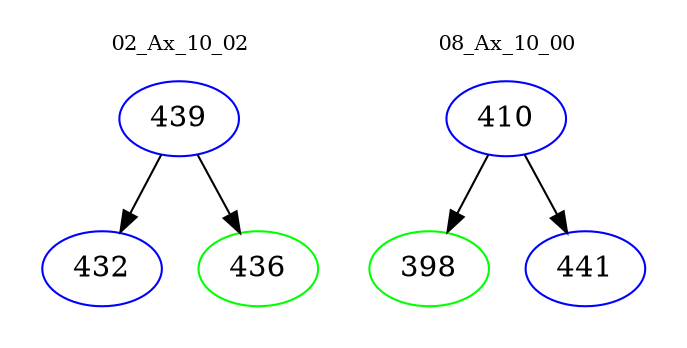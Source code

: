 digraph{
subgraph cluster_0 {
color = white
label = "02_Ax_10_02";
fontsize=10;
T0_439 [label="439", color="blue"]
T0_439 -> T0_432 [color="black"]
T0_432 [label="432", color="blue"]
T0_439 -> T0_436 [color="black"]
T0_436 [label="436", color="green"]
}
subgraph cluster_1 {
color = white
label = "08_Ax_10_00";
fontsize=10;
T1_410 [label="410", color="blue"]
T1_410 -> T1_398 [color="black"]
T1_398 [label="398", color="green"]
T1_410 -> T1_441 [color="black"]
T1_441 [label="441", color="blue"]
}
}
